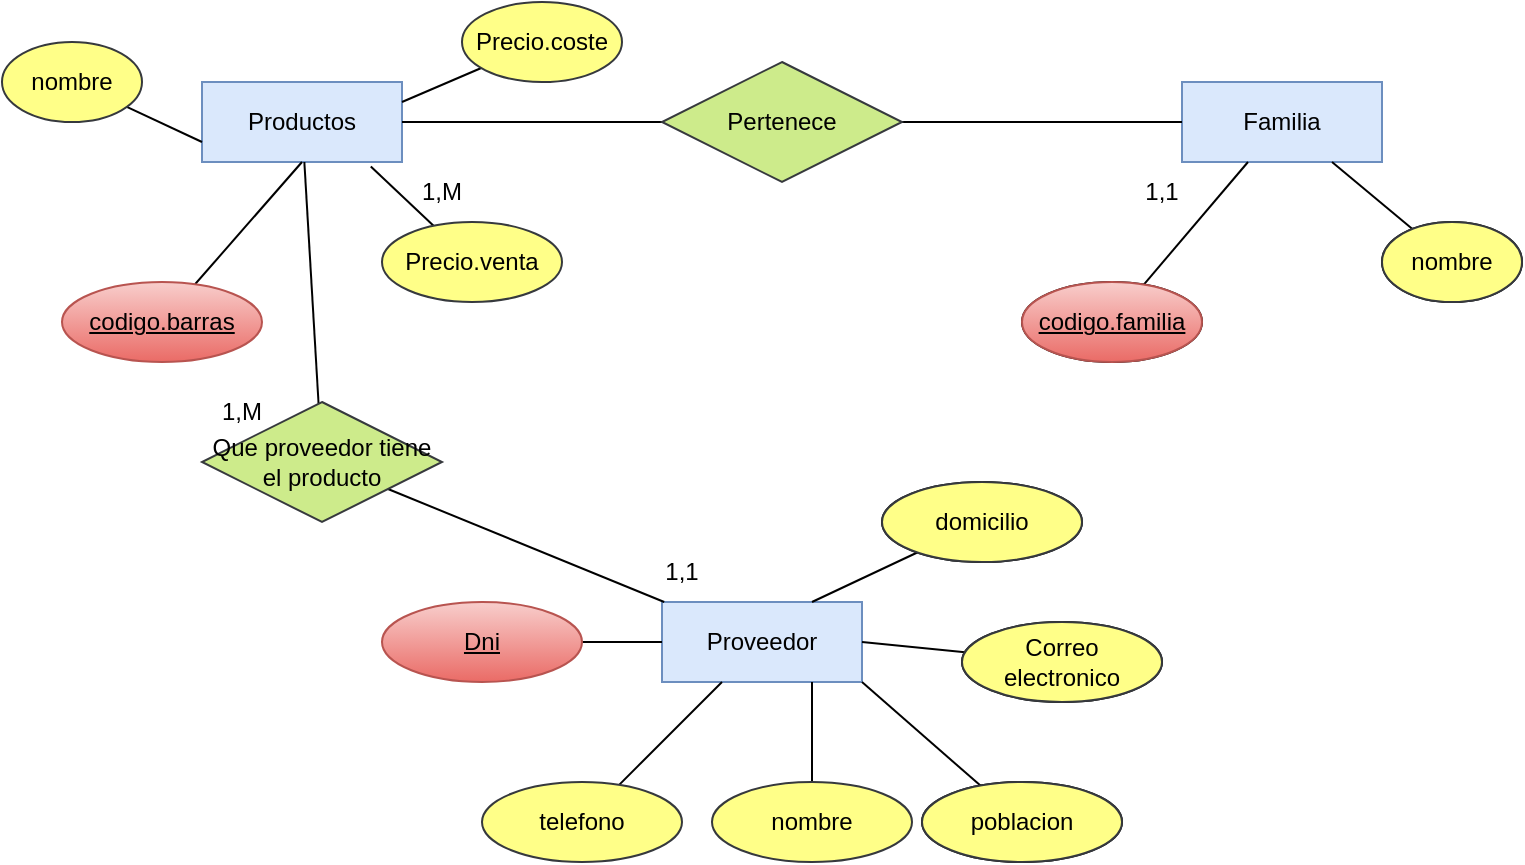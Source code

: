 <mxfile version="20.4.0" type="device"><diagram id="R2lEEEUBdFMjLlhIrx00" name="Page-1"><mxGraphModel dx="1038" dy="579" grid="1" gridSize="10" guides="1" tooltips="1" connect="1" arrows="1" fold="1" page="1" pageScale="1" pageWidth="850" pageHeight="1100" math="0" shadow="0" extFonts="Permanent Marker^https://fonts.googleapis.com/css?family=Permanent+Marker"><root><mxCell id="0"/><mxCell id="1" parent="0"/><mxCell id="QQWlB0itHm6W_kUOdwcR-1" value="Productos" style="whiteSpace=wrap;html=1;align=center;fillColor=#dae8fc;strokeColor=#6c8ebf;" vertex="1" parent="1"><mxGeometry x="120" y="140" width="100" height="40" as="geometry"/></mxCell><mxCell id="QQWlB0itHm6W_kUOdwcR-2" value="Familia" style="whiteSpace=wrap;html=1;align=center;fillColor=#dae8fc;strokeColor=#6c8ebf;" vertex="1" parent="1"><mxGeometry x="610" y="140" width="100" height="40" as="geometry"/></mxCell><mxCell id="QQWlB0itHm6W_kUOdwcR-3" value="Proveedor" style="whiteSpace=wrap;html=1;align=center;fillColor=#dae8fc;strokeColor=#6c8ebf;" vertex="1" parent="1"><mxGeometry x="350" y="400" width="100" height="40" as="geometry"/></mxCell><mxCell id="QQWlB0itHm6W_kUOdwcR-19" style="edgeStyle=none;rounded=0;orthogonalLoop=1;jettySize=auto;html=1;entryX=0;entryY=0.75;entryDx=0;entryDy=0;endArrow=none;endFill=0;" edge="1" parent="1" source="QQWlB0itHm6W_kUOdwcR-4" target="QQWlB0itHm6W_kUOdwcR-1"><mxGeometry relative="1" as="geometry"/></mxCell><mxCell id="QQWlB0itHm6W_kUOdwcR-4" value="nombre" style="ellipse;whiteSpace=wrap;html=1;align=center;fillColor=#ffff88;strokeColor=#36393d;" vertex="1" parent="1"><mxGeometry x="20" y="120" width="70" height="40" as="geometry"/></mxCell><mxCell id="QQWlB0itHm6W_kUOdwcR-20" style="edgeStyle=none;rounded=0;orthogonalLoop=1;jettySize=auto;html=1;entryX=1;entryY=0.25;entryDx=0;entryDy=0;endArrow=none;endFill=0;" edge="1" parent="1" source="QQWlB0itHm6W_kUOdwcR-5" target="QQWlB0itHm6W_kUOdwcR-1"><mxGeometry relative="1" as="geometry"/></mxCell><mxCell id="QQWlB0itHm6W_kUOdwcR-5" value="Precio.coste" style="ellipse;whiteSpace=wrap;html=1;align=center;fillColor=#ffff88;strokeColor=#36393d;" vertex="1" parent="1"><mxGeometry x="250" y="100" width="80" height="40" as="geometry"/></mxCell><mxCell id="QQWlB0itHm6W_kUOdwcR-18" style="edgeStyle=none;rounded=0;orthogonalLoop=1;jettySize=auto;html=1;entryX=0.844;entryY=1.055;entryDx=0;entryDy=0;entryPerimeter=0;endArrow=none;endFill=0;" edge="1" parent="1" source="QQWlB0itHm6W_kUOdwcR-6" target="QQWlB0itHm6W_kUOdwcR-1"><mxGeometry relative="1" as="geometry"/></mxCell><mxCell id="QQWlB0itHm6W_kUOdwcR-6" value="Precio.venta" style="ellipse;whiteSpace=wrap;html=1;align=center;fillColor=#ffff88;strokeColor=#36393d;" vertex="1" parent="1"><mxGeometry x="210" y="210" width="90" height="40" as="geometry"/></mxCell><mxCell id="QQWlB0itHm6W_kUOdwcR-21" style="edgeStyle=none;rounded=0;orthogonalLoop=1;jettySize=auto;html=1;entryX=0.5;entryY=1;entryDx=0;entryDy=0;endArrow=none;endFill=0;" edge="1" parent="1" source="QQWlB0itHm6W_kUOdwcR-7" target="QQWlB0itHm6W_kUOdwcR-1"><mxGeometry relative="1" as="geometry"/></mxCell><mxCell id="QQWlB0itHm6W_kUOdwcR-7" value="codigo.barras" style="ellipse;whiteSpace=wrap;html=1;align=center;fontStyle=4;fillColor=#f8cecc;strokeColor=#b85450;gradientColor=#ea6b66;" vertex="1" parent="1"><mxGeometry x="50" y="240" width="100" height="40" as="geometry"/></mxCell><mxCell id="QQWlB0itHm6W_kUOdwcR-23" style="edgeStyle=none;rounded=0;orthogonalLoop=1;jettySize=auto;html=1;entryX=0.75;entryY=1;entryDx=0;entryDy=0;endArrow=none;endFill=0;" edge="1" parent="1" source="QQWlB0itHm6W_kUOdwcR-8" target="QQWlB0itHm6W_kUOdwcR-2"><mxGeometry relative="1" as="geometry"/></mxCell><mxCell id="QQWlB0itHm6W_kUOdwcR-8" value="nombre" style="ellipse;whiteSpace=wrap;html=1;align=center;" vertex="1" parent="1"><mxGeometry x="710" y="210" width="70" height="40" as="geometry"/></mxCell><mxCell id="QQWlB0itHm6W_kUOdwcR-22" style="edgeStyle=none;rounded=0;orthogonalLoop=1;jettySize=auto;html=1;endArrow=none;endFill=0;" edge="1" parent="1" source="QQWlB0itHm6W_kUOdwcR-9" target="QQWlB0itHm6W_kUOdwcR-2"><mxGeometry relative="1" as="geometry"/></mxCell><mxCell id="QQWlB0itHm6W_kUOdwcR-9" value="codigo.familia" style="ellipse;whiteSpace=wrap;html=1;align=center;fontStyle=4;" vertex="1" parent="1"><mxGeometry x="530" y="240" width="90" height="40" as="geometry"/></mxCell><mxCell id="QQWlB0itHm6W_kUOdwcR-24" style="edgeStyle=none;rounded=0;orthogonalLoop=1;jettySize=auto;html=1;entryX=0;entryY=0.5;entryDx=0;entryDy=0;endArrow=none;endFill=0;" edge="1" parent="1" source="QQWlB0itHm6W_kUOdwcR-11" target="QQWlB0itHm6W_kUOdwcR-3"><mxGeometry relative="1" as="geometry"/></mxCell><mxCell id="QQWlB0itHm6W_kUOdwcR-11" value="Dni" style="ellipse;whiteSpace=wrap;html=1;align=center;fontStyle=4;fillColor=#f8cecc;strokeColor=#b85450;gradientColor=#ea6b66;" vertex="1" parent="1"><mxGeometry x="210" y="400" width="100" height="40" as="geometry"/></mxCell><mxCell id="QQWlB0itHm6W_kUOdwcR-25" style="edgeStyle=none;rounded=0;orthogonalLoop=1;jettySize=auto;html=1;exitX=0.5;exitY=0;exitDx=0;exitDy=0;entryX=0.75;entryY=1;entryDx=0;entryDy=0;endArrow=none;endFill=0;" edge="1" parent="1" source="QQWlB0itHm6W_kUOdwcR-12" target="QQWlB0itHm6W_kUOdwcR-3"><mxGeometry relative="1" as="geometry"/></mxCell><mxCell id="QQWlB0itHm6W_kUOdwcR-12" value="nombre" style="ellipse;whiteSpace=wrap;html=1;align=center;fillColor=#ffff88;strokeColor=#36393d;" vertex="1" parent="1"><mxGeometry x="375" y="490" width="100" height="40" as="geometry"/></mxCell><mxCell id="QQWlB0itHm6W_kUOdwcR-26" style="edgeStyle=none;rounded=0;orthogonalLoop=1;jettySize=auto;html=1;entryX=1;entryY=0.5;entryDx=0;entryDy=0;endArrow=none;endFill=0;" edge="1" parent="1" source="QQWlB0itHm6W_kUOdwcR-13" target="QQWlB0itHm6W_kUOdwcR-3"><mxGeometry relative="1" as="geometry"/></mxCell><mxCell id="QQWlB0itHm6W_kUOdwcR-13" value="Correo electronico" style="ellipse;whiteSpace=wrap;html=1;align=center;" vertex="1" parent="1"><mxGeometry x="500" y="410" width="100" height="40" as="geometry"/></mxCell><mxCell id="QQWlB0itHm6W_kUOdwcR-29" style="edgeStyle=none;rounded=0;orthogonalLoop=1;jettySize=auto;html=1;endArrow=none;endFill=0;" edge="1" parent="1" source="QQWlB0itHm6W_kUOdwcR-14" target="QQWlB0itHm6W_kUOdwcR-3"><mxGeometry relative="1" as="geometry"/></mxCell><mxCell id="QQWlB0itHm6W_kUOdwcR-14" value="telefono" style="ellipse;whiteSpace=wrap;html=1;align=center;fillColor=#ffff88;strokeColor=#36393d;" vertex="1" parent="1"><mxGeometry x="260" y="490" width="100" height="40" as="geometry"/></mxCell><mxCell id="QQWlB0itHm6W_kUOdwcR-27" style="edgeStyle=none;rounded=0;orthogonalLoop=1;jettySize=auto;html=1;entryX=0.75;entryY=0;entryDx=0;entryDy=0;endArrow=none;endFill=0;" edge="1" parent="1" source="QQWlB0itHm6W_kUOdwcR-15" target="QQWlB0itHm6W_kUOdwcR-3"><mxGeometry relative="1" as="geometry"/></mxCell><mxCell id="QQWlB0itHm6W_kUOdwcR-15" value="domicilio" style="ellipse;whiteSpace=wrap;html=1;align=center;" vertex="1" parent="1"><mxGeometry x="460" y="340" width="100" height="40" as="geometry"/></mxCell><mxCell id="QQWlB0itHm6W_kUOdwcR-28" style="edgeStyle=none;rounded=0;orthogonalLoop=1;jettySize=auto;html=1;entryX=1;entryY=1;entryDx=0;entryDy=0;endArrow=none;endFill=0;" edge="1" parent="1" source="QQWlB0itHm6W_kUOdwcR-16" target="QQWlB0itHm6W_kUOdwcR-3"><mxGeometry relative="1" as="geometry"/></mxCell><mxCell id="QQWlB0itHm6W_kUOdwcR-16" value="poblacion" style="ellipse;whiteSpace=wrap;html=1;align=center;" vertex="1" parent="1"><mxGeometry x="480" y="490" width="100" height="40" as="geometry"/></mxCell><mxCell id="QQWlB0itHm6W_kUOdwcR-39" style="edgeStyle=none;rounded=0;orthogonalLoop=1;jettySize=auto;html=1;endArrow=none;endFill=0;" edge="1" parent="1" source="QQWlB0itHm6W_kUOdwcR-31" target="QQWlB0itHm6W_kUOdwcR-1"><mxGeometry relative="1" as="geometry"/></mxCell><mxCell id="QQWlB0itHm6W_kUOdwcR-41" style="edgeStyle=none;rounded=0;orthogonalLoop=1;jettySize=auto;html=1;endArrow=none;endFill=0;" edge="1" parent="1" source="QQWlB0itHm6W_kUOdwcR-31" target="QQWlB0itHm6W_kUOdwcR-3"><mxGeometry relative="1" as="geometry"/></mxCell><mxCell id="QQWlB0itHm6W_kUOdwcR-31" value="Que proveedor tiene el producto" style="shape=rhombus;perimeter=rhombusPerimeter;whiteSpace=wrap;html=1;align=center;fillColor=#cdeb8b;strokeColor=#36393d;" vertex="1" parent="1"><mxGeometry x="120" y="300" width="120" height="60" as="geometry"/></mxCell><mxCell id="QQWlB0itHm6W_kUOdwcR-44" style="edgeStyle=none;rounded=0;orthogonalLoop=1;jettySize=auto;html=1;entryX=1;entryY=0.5;entryDx=0;entryDy=0;endArrow=none;endFill=0;" edge="1" parent="1" source="QQWlB0itHm6W_kUOdwcR-32" target="QQWlB0itHm6W_kUOdwcR-1"><mxGeometry relative="1" as="geometry"/></mxCell><mxCell id="QQWlB0itHm6W_kUOdwcR-45" style="edgeStyle=none;rounded=0;orthogonalLoop=1;jettySize=auto;html=1;endArrow=none;endFill=0;entryX=0;entryY=0.5;entryDx=0;entryDy=0;" edge="1" parent="1" source="QQWlB0itHm6W_kUOdwcR-32" target="QQWlB0itHm6W_kUOdwcR-2"><mxGeometry relative="1" as="geometry"><mxPoint x="500" y="160" as="targetPoint"/></mxGeometry></mxCell><mxCell id="QQWlB0itHm6W_kUOdwcR-32" value="Pertenece" style="shape=rhombus;perimeter=rhombusPerimeter;whiteSpace=wrap;html=1;align=center;fillColor=#cdeb8b;strokeColor=#36393d;" vertex="1" parent="1"><mxGeometry x="350" y="130" width="120" height="60" as="geometry"/></mxCell><mxCell id="QQWlB0itHm6W_kUOdwcR-34" value="codigo.familia" style="ellipse;whiteSpace=wrap;html=1;align=center;fontStyle=4;fillColor=#f8cecc;strokeColor=#b85450;gradientColor=#ea6b66;" vertex="1" parent="1"><mxGeometry x="530" y="240" width="90" height="40" as="geometry"/></mxCell><mxCell id="QQWlB0itHm6W_kUOdwcR-35" value="domicilio" style="ellipse;whiteSpace=wrap;html=1;align=center;fillColor=#ffff88;strokeColor=#36393d;" vertex="1" parent="1"><mxGeometry x="460" y="340" width="100" height="40" as="geometry"/></mxCell><mxCell id="QQWlB0itHm6W_kUOdwcR-36" value="nombre" style="ellipse;whiteSpace=wrap;html=1;align=center;fillColor=#ffff88;strokeColor=#36393d;" vertex="1" parent="1"><mxGeometry x="710" y="210" width="70" height="40" as="geometry"/></mxCell><mxCell id="QQWlB0itHm6W_kUOdwcR-37" value="Correo electronico" style="ellipse;whiteSpace=wrap;html=1;align=center;fillColor=#ffff88;strokeColor=#36393d;" vertex="1" parent="1"><mxGeometry x="500" y="410" width="100" height="40" as="geometry"/></mxCell><mxCell id="QQWlB0itHm6W_kUOdwcR-38" value="poblacion" style="ellipse;whiteSpace=wrap;html=1;align=center;fillColor=#ffff88;strokeColor=#36393d;" vertex="1" parent="1"><mxGeometry x="480" y="490" width="100" height="40" as="geometry"/></mxCell><mxCell id="QQWlB0itHm6W_kUOdwcR-50" value="1,M" style="text;html=1;strokeColor=none;fillColor=none;align=center;verticalAlign=middle;whiteSpace=wrap;rounded=0;" vertex="1" parent="1"><mxGeometry x="210" y="180" width="60" height="30" as="geometry"/></mxCell><mxCell id="QQWlB0itHm6W_kUOdwcR-51" value="1,1" style="text;html=1;strokeColor=none;fillColor=none;align=center;verticalAlign=middle;whiteSpace=wrap;rounded=0;" vertex="1" parent="1"><mxGeometry x="570" y="180" width="60" height="30" as="geometry"/></mxCell><mxCell id="QQWlB0itHm6W_kUOdwcR-52" value="1,1" style="text;html=1;strokeColor=none;fillColor=none;align=center;verticalAlign=middle;whiteSpace=wrap;rounded=0;" vertex="1" parent="1"><mxGeometry x="330" y="370" width="60" height="30" as="geometry"/></mxCell><mxCell id="QQWlB0itHm6W_kUOdwcR-53" value="1,M" style="text;html=1;strokeColor=none;fillColor=none;align=center;verticalAlign=middle;whiteSpace=wrap;rounded=0;" vertex="1" parent="1"><mxGeometry x="110" y="290" width="60" height="30" as="geometry"/></mxCell></root></mxGraphModel></diagram></mxfile>